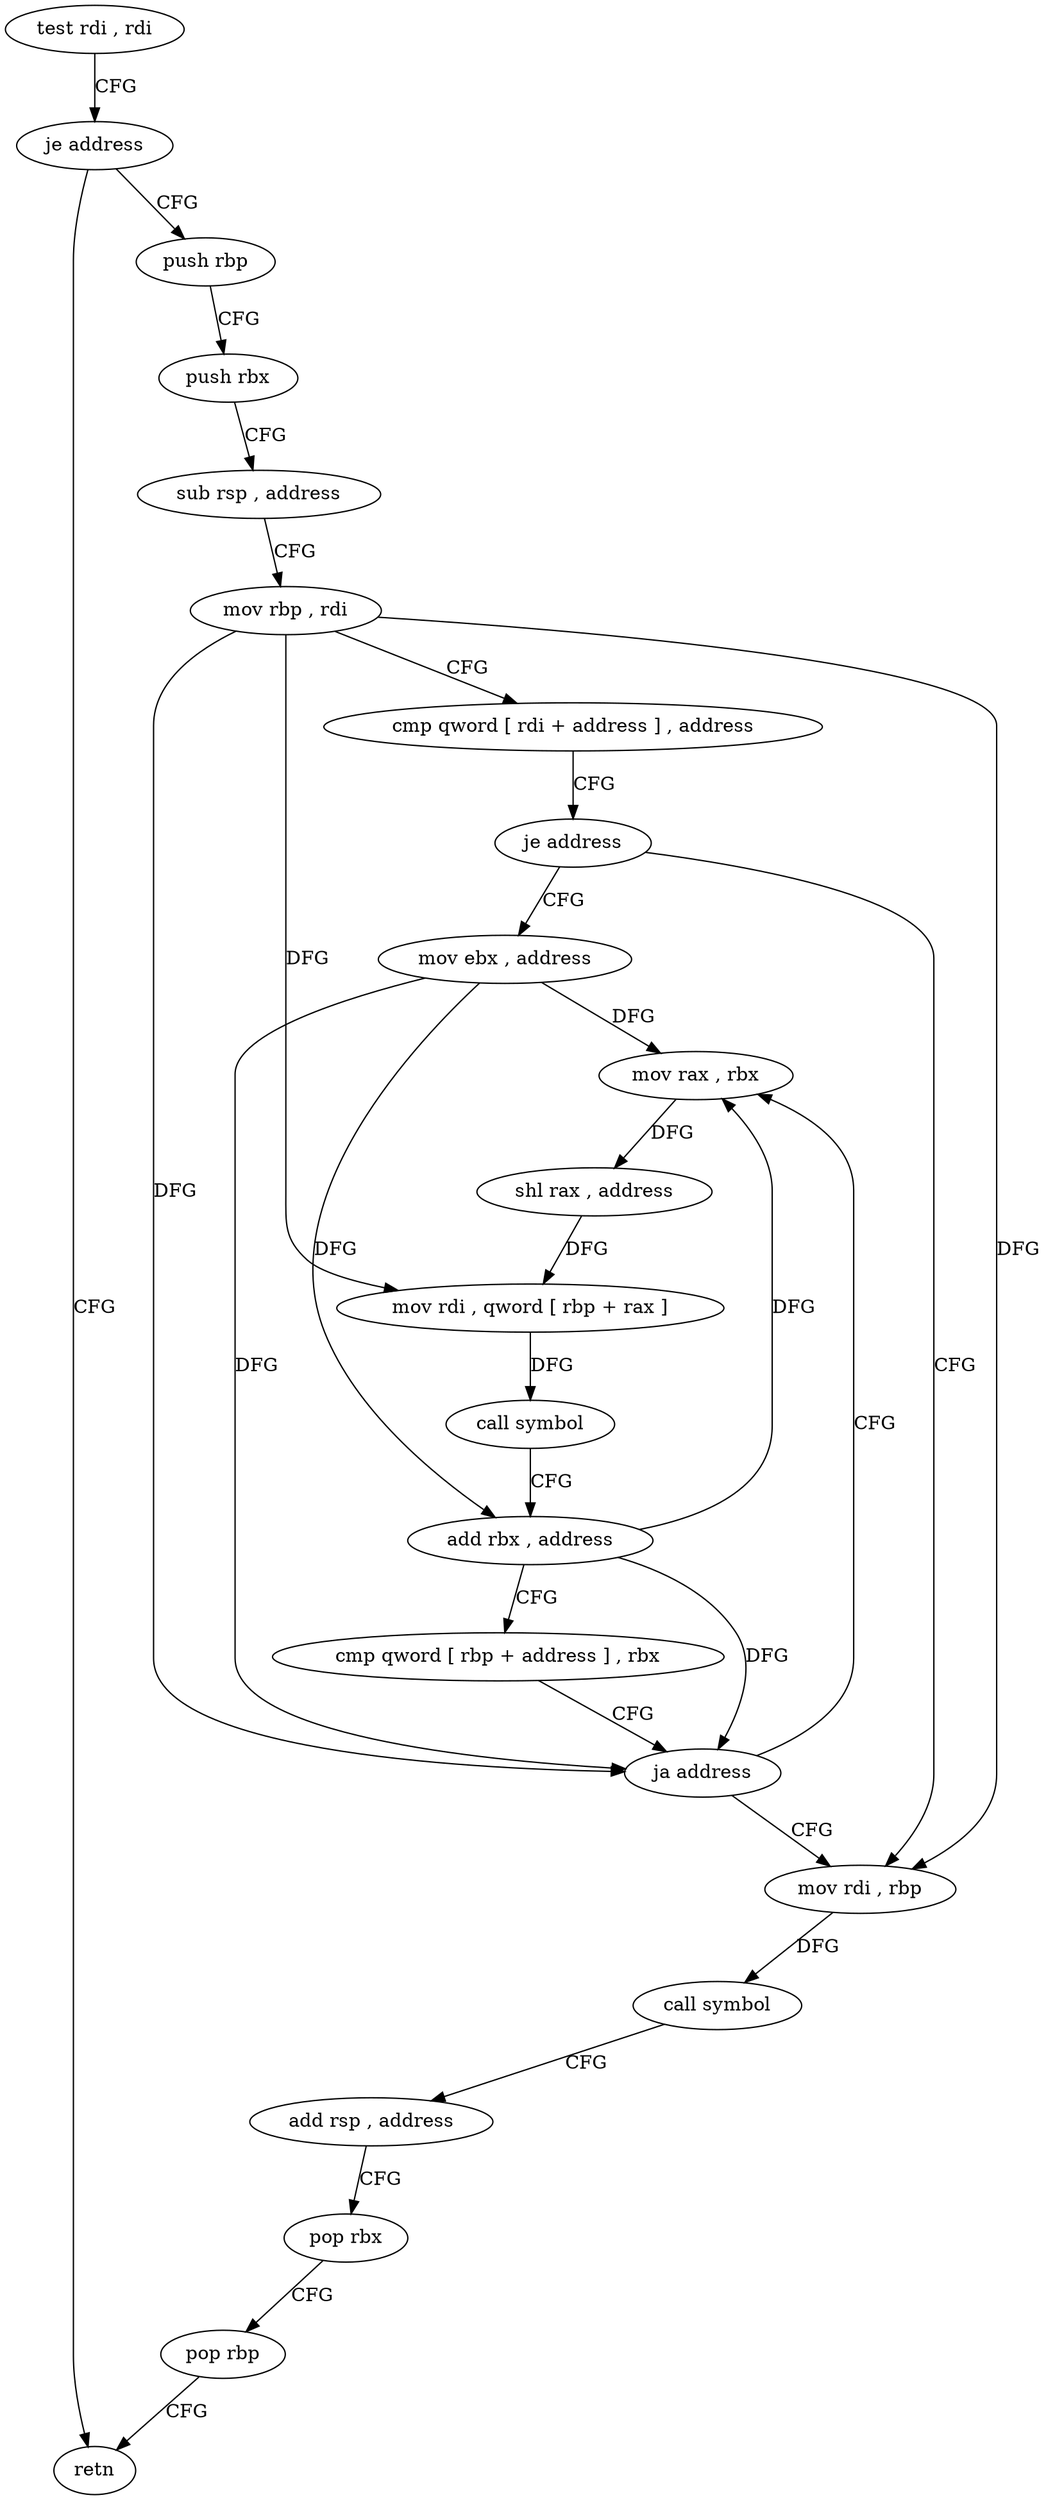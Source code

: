 digraph "func" {
"156482" [label = "test rdi , rdi" ]
"156485" [label = "je address" ]
"156555" [label = "retn" ]
"156487" [label = "push rbp" ]
"156488" [label = "push rbx" ]
"156489" [label = "sub rsp , address" ]
"156493" [label = "mov rbp , rdi" ]
"156496" [label = "cmp qword [ rdi + address ] , address" ]
"156504" [label = "je address" ]
"156541" [label = "mov rdi , rbp" ]
"156506" [label = "mov ebx , address" ]
"156544" [label = "call symbol" ]
"156549" [label = "add rsp , address" ]
"156553" [label = "pop rbx" ]
"156554" [label = "pop rbp" ]
"156511" [label = "mov rax , rbx" ]
"156514" [label = "shl rax , address" ]
"156518" [label = "mov rdi , qword [ rbp + rax ]" ]
"156523" [label = "call symbol" ]
"156528" [label = "add rbx , address" ]
"156532" [label = "cmp qword [ rbp + address ] , rbx" ]
"156539" [label = "ja address" ]
"156482" -> "156485" [ label = "CFG" ]
"156485" -> "156555" [ label = "CFG" ]
"156485" -> "156487" [ label = "CFG" ]
"156487" -> "156488" [ label = "CFG" ]
"156488" -> "156489" [ label = "CFG" ]
"156489" -> "156493" [ label = "CFG" ]
"156493" -> "156496" [ label = "CFG" ]
"156493" -> "156541" [ label = "DFG" ]
"156493" -> "156518" [ label = "DFG" ]
"156493" -> "156539" [ label = "DFG" ]
"156496" -> "156504" [ label = "CFG" ]
"156504" -> "156541" [ label = "CFG" ]
"156504" -> "156506" [ label = "CFG" ]
"156541" -> "156544" [ label = "DFG" ]
"156506" -> "156511" [ label = "DFG" ]
"156506" -> "156528" [ label = "DFG" ]
"156506" -> "156539" [ label = "DFG" ]
"156544" -> "156549" [ label = "CFG" ]
"156549" -> "156553" [ label = "CFG" ]
"156553" -> "156554" [ label = "CFG" ]
"156554" -> "156555" [ label = "CFG" ]
"156511" -> "156514" [ label = "DFG" ]
"156514" -> "156518" [ label = "DFG" ]
"156518" -> "156523" [ label = "DFG" ]
"156523" -> "156528" [ label = "CFG" ]
"156528" -> "156532" [ label = "CFG" ]
"156528" -> "156511" [ label = "DFG" ]
"156528" -> "156539" [ label = "DFG" ]
"156532" -> "156539" [ label = "CFG" ]
"156539" -> "156511" [ label = "CFG" ]
"156539" -> "156541" [ label = "CFG" ]
}
